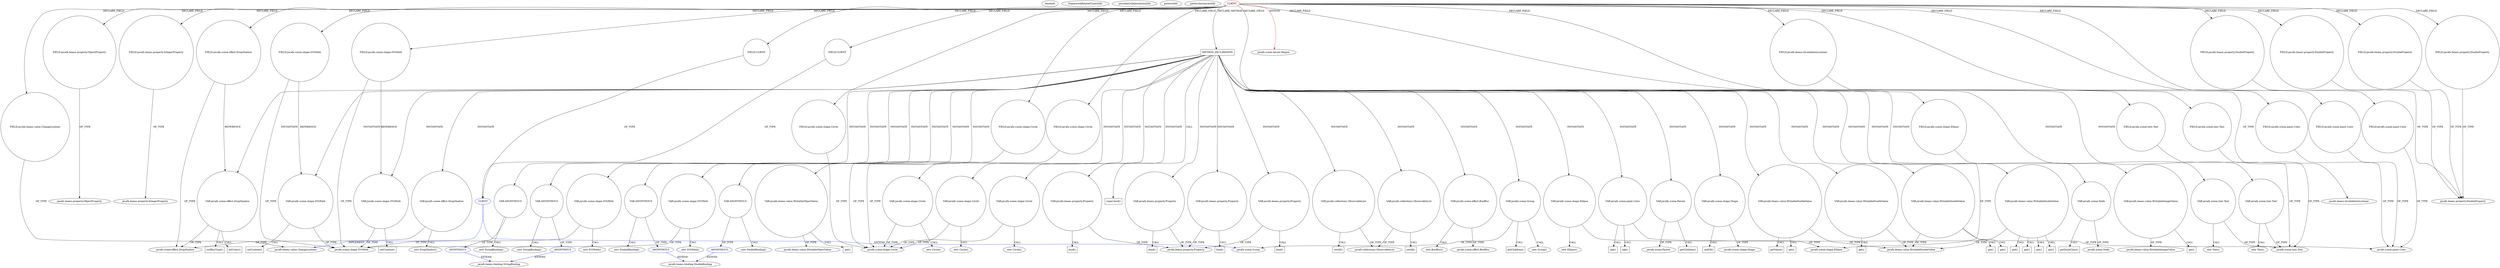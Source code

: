 digraph {
baseInfo[graphId=3065,category="pattern",isAnonymous=false,possibleRelation=true]
frameworkRelatedTypesInfo[0="javafx.scene.layout.Region"]
possibleCollaborationsInfo[0="3065~FIELD_TYPE_DECLARATION-FIELD_TYPE_DECLARATION-~javafx.scene.layout.Region ~javafx.scene.Group javafx.beans.value.ChangeListener ~false~false",1="3065~INSTANTIATION-CLIENT_METHOD_DECLARATION-~javafx.scene.layout.Region ~javafx.beans.binding.StringBinding ~false~true",2="3065~INSTANTIATION-CLIENT_METHOD_DECLARATION-~javafx.scene.layout.Region ~javafx.beans.binding.StringBinding ~false~true",3="3065~INSTANTIATION-CLIENT_METHOD_DECLARATION-~javafx.scene.layout.Region ~javafx.beans.binding.DoubleBinding ~false~true",4="3065~INSTANTIATION-CLIENT_METHOD_DECLARATION-~javafx.scene.layout.Region ~javafx.beans.binding.DoubleBinding ~false~true"]
patternInfo[frequency=2.0,patternRootClient=0]
patternInstancesInfo[0="MrLoNee-RadialFx~/MrLoNee-RadialFx/RadialFx-master/src/com/mrlonee/radialfx/thermostat/NestNoCss.java~NestNoCss~985",1="MrLoNee-RadialFx~/MrLoNee-RadialFx/RadialFx-master/src/com/mrlonee/radialfx/thermostat/Nest.java~Nest~992"]
58[label="FIELD:javafx.beans.value.ChangeListener",vertexType="FIELD_DECLARATION",isFrameworkType=false,shape=circle]
25[label="javafx.beans.value.ChangeListener",vertexType="FRAMEWORK_INTERFACE_TYPE",isFrameworkType=false]
0[label="CLIENT",vertexType="ROOT_CLIENT_CLASS_DECLARATION",isFrameworkType=false,color=red]
28[label="FIELD:javafx.scene.shape.Circle",vertexType="FIELD_DECLARATION",isFrameworkType=false,shape=circle]
26[label="FIELD:javafx.scene.shape.Circle",vertexType="FIELD_DECLARATION",isFrameworkType=false,shape=circle]
30[label="FIELD:javafx.scene.shape.Circle",vertexType="FIELD_DECLARATION",isFrameworkType=false,shape=circle]
34[label="FIELD:javafx.scene.shape.Ellipse",vertexType="FIELD_DECLARATION",isFrameworkType=false,shape=circle]
46[label="FIELD:javafx.beans.property.ObjectProperty",vertexType="FIELD_DECLARATION",isFrameworkType=false,shape=circle]
52[label="FIELD:javafx.scene.effect.DropShadow",vertexType="FIELD_DECLARATION",isFrameworkType=false,shape=circle]
38[label="FIELD:javafx.scene.shape.SVGPath",vertexType="FIELD_DECLARATION",isFrameworkType=false,shape=circle]
36[label="FIELD:javafx.scene.shape.SVGPath",vertexType="FIELD_DECLARATION",isFrameworkType=false,shape=circle]
50[label="FIELD:javafx.scene.text.Text",vertexType="FIELD_DECLARATION",isFrameworkType=false,shape=circle]
20[label="FIELD:javafx.scene.text.Text",vertexType="FIELD_DECLARATION",isFrameworkType=false,shape=circle]
56[label="FIELD:CLIENT",vertexType="FIELD_DECLARATION",isFrameworkType=false,shape=circle]
22[label="FIELD:CLIENT",vertexType="FIELD_DECLARATION",isFrameworkType=false,shape=circle]
1[label="javafx.scene.layout.Region",vertexType="FRAMEWORK_CLASS_TYPE",isFrameworkType=false]
27[label="javafx.scene.shape.Circle",vertexType="FRAMEWORK_CLASS_TYPE",isFrameworkType=false]
131[label="VAR:javafx.scene.shape.Circle",vertexType="VARIABLE_EXPRESION",isFrameworkType=false,shape=circle]
121[label="VAR:javafx.scene.shape.Circle",vertexType="VARIABLE_EXPRESION",isFrameworkType=false,shape=circle]
102[label="VAR:javafx.scene.shape.Circle",vertexType="VARIABLE_EXPRESION",isFrameworkType=false,shape=circle]
37[label="javafx.scene.shape.SVGPath",vertexType="FRAMEWORK_CLASS_TYPE",isFrameworkType=false]
120[label="new Circle()",vertexType="CONSTRUCTOR_CALL",isFrameworkType=false]
130[label="new Circle()",vertexType="CONSTRUCTOR_CALL",isFrameworkType=false]
101[label="new Circle()",vertexType="CONSTRUCTOR_CALL",isFrameworkType=false]
110[label="VAR:javafx.scene.effect.DropShadow",vertexType="VARIABLE_EXPRESION",isFrameworkType=false,shape=circle]
111[label="setBlurType()",vertexType="INSIDE_CALL",isFrameworkType=false,shape=box]
53[label="javafx.scene.effect.DropShadow",vertexType="FRAMEWORK_CLASS_TYPE",isFrameworkType=false]
108[label="VAR:javafx.scene.effect.DropShadow",vertexType="VARIABLE_EXPRESION",isFrameworkType=false,shape=circle]
107[label="new DropShadow()",vertexType="CONSTRUCTOR_CALL",isFrameworkType=false]
48[label="FIELD:javafx.beans.property.IntegerProperty",vertexType="FIELD_DECLARATION",isFrameworkType=false,shape=circle]
100[label="METHOD_DECLARATION",vertexType="CLIENT_METHOD_DECLARATION",isFrameworkType=false,shape=box]
193[label="super.bind()",vertexType="SUPER_CALL",isFrameworkType=false,shape=box]
259[label="VAR:javafx.scene.text.Text",vertexType="VARIABLE_EXPRESION",isFrameworkType=false,shape=circle]
226[label="VAR:javafx.scene.text.Text",vertexType="VARIABLE_EXPRESION",isFrameworkType=false,shape=circle]
299[label="VAR:javafx.scene.effect.BoxBlur",vertexType="VARIABLE_EXPRESION",isFrameworkType=false,shape=circle]
115[label="VAR:javafx.scene.paint.Color",vertexType="VARIABLE_EXPRESION",isFrameworkType=false,shape=circle]
3[label="javafx.scene.paint.Color",vertexType="FRAMEWORK_CLASS_TYPE",isFrameworkType=false]
179[label="VAR:javafx.scene.Group",vertexType="VARIABLE_EXPRESION",isFrameworkType=false,shape=circle]
188[label="getChildren()",vertexType="INSIDE_CALL",isFrameworkType=false,shape=box]
306[label="VAR:javafx.scene.Parent",vertexType="VARIABLE_EXPRESION",isFrameworkType=false,shape=circle]
307[label="getChildren()",vertexType="INSIDE_CALL",isFrameworkType=false,shape=box]
308[label="javafx.scene.Parent",vertexType="FRAMEWORK_CLASS_TYPE",isFrameworkType=false]
178[label="new Group()",vertexType="CONSTRUCTOR_CALL",isFrameworkType=false]
141[label="VAR:javafx.scene.shape.Shape",vertexType="VARIABLE_EXPRESION",isFrameworkType=false,shape=circle]
49[label="javafx.beans.property.IntegerProperty",vertexType="FRAMEWORK_CLASS_TYPE",isFrameworkType=false]
298[label="new BoxBlur()",vertexType="CONSTRUCTOR_CALL",isFrameworkType=false]
215[label="VAR:javafx.beans.value.WritableDoubleValue",vertexType="VARIABLE_EXPRESION",isFrameworkType=false,shape=circle]
197[label="VAR:javafx.beans.value.WritableDoubleValue",vertexType="VARIABLE_EXPRESION",isFrameworkType=false,shape=circle]
202[label="VAR:javafx.beans.value.WritableDoubleValue",vertexType="VARIABLE_EXPRESION",isFrameworkType=false,shape=circle]
194[label="VAR:javafx.beans.value.WritableDoubleValue",vertexType="VARIABLE_EXPRESION",isFrameworkType=false,shape=circle]
35[label="javafx.scene.shape.Ellipse",vertexType="FRAMEWORK_CLASS_TYPE",isFrameworkType=false]
219[label="get()",vertexType="INSIDE_CALL",isFrameworkType=false,shape=box]
214[label="get()",vertexType="INSIDE_CALL",isFrameworkType=false,shape=box]
203[label="get()",vertexType="INSIDE_CALL",isFrameworkType=false,shape=box]
198[label="get()",vertexType="INSIDE_CALL",isFrameworkType=false,shape=box]
195[label="get()",vertexType="INSIDE_CALL",isFrameworkType=false,shape=box]
221[label="get()",vertexType="INSIDE_CALL",isFrameworkType=false,shape=box]
216[label="get()",vertexType="INSIDE_CALL",isFrameworkType=false,shape=box]
201[label="get()",vertexType="INSIDE_CALL",isFrameworkType=false,shape=box]
24[label="javafx.scene.Group",vertexType="FRAMEWORK_CLASS_TYPE",isFrameworkType=false]
23[label="CLIENT",vertexType="REFERENCE_CLIENT_CLASS_DECLARATION",isFrameworkType=false,color=blue]
184[label="VAR:javafx.scene.Node",vertexType="VARIABLE_EXPRESION",isFrameworkType=false,shape=circle]
186[label="javafx.scene.Node",vertexType="FRAMEWORK_CLASS_TYPE",isFrameworkType=false]
280[label="VAR:javafx.beans.value.WritableIntegerValue",vertexType="VARIABLE_EXPRESION",isFrameworkType=false,shape=circle]
282[label="javafx.beans.value.WritableIntegerValue",vertexType="FRAMEWORK_INTERFACE_TYPE",isFrameworkType=false]
281[label="get()",vertexType="INSIDE_CALL",isFrameworkType=false,shape=box]
106[label="javafx.scene.shape.Shape",vertexType="FRAMEWORK_CLASS_TYPE",isFrameworkType=false]
258[label="new Text()",vertexType="CONSTRUCTOR_CALL",isFrameworkType=false]
225[label="new Text()",vertexType="CONSTRUCTOR_CALL",isFrameworkType=false]
244[label="VAR:ANONYMOUS",vertexType="VARIABLE_EXPRESION",isFrameworkType=false,shape=circle]
245[label="ANONYMOUS",vertexType="REFERENCE_ANONYMOUS_DECLARATION",isFrameworkType=false,color=blue]
276[label="VAR:ANONYMOUS",vertexType="VARIABLE_EXPRESION",isFrameworkType=false,shape=circle]
277[label="ANONYMOUS",vertexType="REFERENCE_ANONYMOUS_DECLARATION",isFrameworkType=false,color=blue]
209[label="VAR:ANONYMOUS",vertexType="VARIABLE_EXPRESION",isFrameworkType=false,shape=circle]
210[label="ANONYMOUS",vertexType="REFERENCE_ANONYMOUS_DECLARATION",isFrameworkType=false,color=blue]
275[label="new StringBinding()",vertexType="CONSTRUCTOR_CALL",isFrameworkType=false]
190[label="VAR:ANONYMOUS",vertexType="VARIABLE_EXPRESION",isFrameworkType=false,shape=circle]
191[label="ANONYMOUS",vertexType="REFERENCE_ANONYMOUS_DECLARATION",isFrameworkType=false,color=blue]
192[label="javafx.beans.binding.DoubleBinding",vertexType="FRAMEWORK_CLASS_TYPE",isFrameworkType=false]
243[label="new StringBinding()",vertexType="CONSTRUCTOR_CALL",isFrameworkType=false]
185[label="getStyleClass()",vertexType="INSIDE_CALL",isFrameworkType=false,shape=box]
246[label="javafx.beans.binding.StringBinding",vertexType="FRAMEWORK_CLASS_TYPE",isFrameworkType=false]
295[label="rgb()",vertexType="INSIDE_CALL",isFrameworkType=false,shape=box]
116[label="rgb()",vertexType="INSIDE_CALL",isFrameworkType=false,shape=box]
142[label="setFill()",vertexType="INSIDE_CALL",isFrameworkType=false,shape=box]
252[label="getValue()",vertexType="INSIDE_CALL",isFrameworkType=false,shape=box]
289[label="VAR:javafx.scene.shape.Ellipse",vertexType="VARIABLE_EXPRESION",isFrameworkType=false,shape=circle]
288[label="new Ellipse()",vertexType="CONSTRUCTOR_CALL",isFrameworkType=false]
196[label="javafx.beans.value.WritableDoubleValue",vertexType="FRAMEWORK_INTERFACE_TYPE",isFrameworkType=false]
300[label="javafx.scene.effect.BoxBlur",vertexType="FRAMEWORK_CLASS_TYPE",isFrameworkType=false]
248[label="VAR:javafx.beans.value.WritableObjectValue",vertexType="VARIABLE_EXPRESION",isFrameworkType=false,shape=circle]
250[label="javafx.beans.value.WritableObjectValue",vertexType="FRAMEWORK_INTERFACE_TYPE",isFrameworkType=false]
283[label="VAR:javafx.beans.property.Property",vertexType="VARIABLE_EXPRESION",isFrameworkType=false,shape=circle]
284[label="bind()",vertexType="INSIDE_CALL",isFrameworkType=false,shape=box]
207[label="javafx.beans.property.Property",vertexType="FRAMEWORK_INTERFACE_TYPE",isFrameworkType=false]
253[label="VAR:javafx.beans.property.Property",vertexType="VARIABLE_EXPRESION",isFrameworkType=false,shape=circle]
254[label="bind()",vertexType="INSIDE_CALL",isFrameworkType=false,shape=box]
205[label="VAR:javafx.beans.property.Property",vertexType="VARIABLE_EXPRESION",isFrameworkType=false,shape=circle]
206[label="bind()",vertexType="INSIDE_CALL",isFrameworkType=false,shape=box]
222[label="VAR:javafx.beans.property.Property",vertexType="VARIABLE_EXPRESION",isFrameworkType=false,shape=circle]
223[label="bind()",vertexType="INSIDE_CALL",isFrameworkType=false,shape=box]
40[label="FIELD:javafx.beans.InvalidationListener",vertexType="FIELD_DECLARATION",isFrameworkType=false,shape=circle]
41[label="javafx.beans.InvalidationListener",vertexType="FRAMEWORK_INTERFACE_TYPE",isFrameworkType=false]
47[label="javafx.beans.property.ObjectProperty",vertexType="FRAMEWORK_CLASS_TYPE",isFrameworkType=false]
21[label="javafx.scene.text.Text",vertexType="FRAMEWORK_CLASS_TYPE",isFrameworkType=false]
149[label="VAR:javafx.scene.shape.SVGPath",vertexType="VARIABLE_EXPRESION",isFrameworkType=false,shape=circle]
150[label="setContent()",vertexType="INSIDE_CALL",isFrameworkType=false,shape=box]
165[label="VAR:javafx.scene.shape.SVGPath",vertexType="VARIABLE_EXPRESION",isFrameworkType=false,shape=circle]
166[label="setContent()",vertexType="INSIDE_CALL",isFrameworkType=false,shape=box]
147[label="VAR:javafx.scene.shape.SVGPath",vertexType="VARIABLE_EXPRESION",isFrameworkType=false,shape=circle]
146[label="new SVGPath()",vertexType="CONSTRUCTOR_CALL",isFrameworkType=false]
163[label="VAR:javafx.scene.shape.SVGPath",vertexType="VARIABLE_EXPRESION",isFrameworkType=false,shape=circle]
162[label="new SVGPath()",vertexType="CONSTRUCTOR_CALL",isFrameworkType=false]
2[label="FIELD:javafx.scene.paint.Color",vertexType="FIELD_DECLARATION",isFrameworkType=false,shape=circle]
14[label="FIELD:javafx.scene.paint.Color",vertexType="FIELD_DECLARATION",isFrameworkType=false,shape=circle]
16[label="FIELD:javafx.scene.paint.Color",vertexType="FIELD_DECLARATION",isFrameworkType=false,shape=circle]
181[label="VAR:javafx.collections.ObservableList",vertexType="VARIABLE_EXPRESION",isFrameworkType=false,shape=circle]
183[label="javafx.collections.ObservableList",vertexType="FRAMEWORK_INTERFACE_TYPE",isFrameworkType=false]
182[label="setAll()",vertexType="INSIDE_CALL",isFrameworkType=false,shape=box]
303[label="VAR:javafx.collections.ObservableList",vertexType="VARIABLE_EXPRESION",isFrameworkType=false,shape=circle]
304[label="setAll()",vertexType="INSIDE_CALL",isFrameworkType=false,shape=box]
114[label="setColor()",vertexType="INSIDE_CALL",isFrameworkType=false,shape=box]
54[label="FIELD:javafx.beans.property.DoubleProperty",vertexType="FIELD_DECLARATION",isFrameworkType=false,shape=circle]
44[label="FIELD:javafx.beans.property.DoubleProperty",vertexType="FIELD_DECLARATION",isFrameworkType=false,shape=circle]
18[label="FIELD:javafx.beans.property.DoubleProperty",vertexType="FIELD_DECLARATION",isFrameworkType=false,shape=circle]
42[label="FIELD:javafx.beans.property.DoubleProperty",vertexType="FIELD_DECLARATION",isFrameworkType=false,shape=circle]
189[label="new DoubleBinding()",vertexType="CONSTRUCTOR_CALL",isFrameworkType=false]
208[label="new DoubleBinding()",vertexType="CONSTRUCTOR_CALL",isFrameworkType=false]
249[label="get()",vertexType="INSIDE_CALL",isFrameworkType=false,shape=box]
19[label="javafx.beans.property.DoubleProperty",vertexType="FRAMEWORK_CLASS_TYPE",isFrameworkType=false]
52->53[label="OF_TYPE"]
115->116[label="CALL"]
100->215[label="INSTANTIATE"]
179->24[label="OF_TYPE"]
147->146[label="CALL"]
0->40[label="DECLARE_FIELD"]
209->210[label="OF_TYPE"]
0->30[label="DECLARE_FIELD"]
259->258[label="CALL"]
100->179[label="INSTANTIATE"]
141->106[label="OF_TYPE"]
100->102[label="INSTANTIATE"]
100->205[label="INSTANTIATE"]
163->162[label="CALL"]
100->283[label="INSTANTIATE"]
179->188[label="CALL"]
197->198[label="CALL"]
165->166[label="CALL"]
303->183[label="OF_TYPE"]
210->192[label="EXTEND",color=blue]
52->110[label="REFERENCE"]
280->281[label="CALL"]
0->46[label="DECLARE_FIELD"]
38->37[label="OF_TYPE"]
108->107[label="CALL"]
276->275[label="CALL"]
100->280[label="INSTANTIATE"]
280->282[label="OF_TYPE"]
289->288[label="CALL"]
0->42[label="DECLARE_FIELD"]
0->50[label="DECLARE_FIELD"]
102->101[label="CALL"]
194->201[label="CALL"]
149->150[label="CALL"]
100->165[label="INSTANTIATE"]
100->222[label="INSTANTIATE"]
276->277[label="OF_TYPE"]
36->149[label="REFERENCE"]
30->27[label="OF_TYPE"]
23->24[label="EXTEND",color=blue]
50->21[label="OF_TYPE"]
0->36[label="DECLARE_FIELD"]
303->304[label="CALL"]
100->197[label="INSTANTIATE"]
222->223[label="CALL"]
253->254[label="CALL"]
277->246[label="EXTEND",color=blue]
299->298[label="CALL"]
44->19[label="OF_TYPE"]
100->244[label="INSTANTIATE"]
100->306[label="INSTANTIATE"]
205->206[label="CALL"]
2->3[label="OF_TYPE"]
0->14[label="DECLARE_FIELD"]
0->44[label="DECLARE_FIELD"]
100->181[label="INSTANTIATE"]
14->3[label="OF_TYPE"]
100->184[label="INSTANTIATE"]
100->194[label="INSTANTIATE"]
190->189[label="CALL"]
184->185[label="CALL"]
36->37[label="OF_TYPE"]
48->49[label="OF_TYPE"]
202->196[label="OF_TYPE"]
248->249[label="CALL"]
40->41[label="OF_TYPE"]
100->110[label="INSTANTIATE"]
248->250[label="OF_TYPE"]
253->207[label="OF_TYPE"]
0->56[label="DECLARE_FIELD"]
100->149[label="INSTANTIATE"]
0->20[label="DECLARE_FIELD"]
141->142[label="CALL"]
299->300[label="OF_TYPE"]
0->26[label="DECLARE_FIELD"]
102->27[label="OF_TYPE"]
202->221[label="CALL"]
23->25[label="IMPLEMENT",color=blue]
46->47[label="OF_TYPE"]
100->259[label="INSTANTIATE"]
215->216[label="CALL"]
194->214[label="CALL"]
100->108[label="INSTANTIATE"]
181->183[label="OF_TYPE"]
56->23[label="OF_TYPE"]
165->37[label="OF_TYPE"]
108->53[label="OF_TYPE"]
226->225[label="CALL"]
26->27[label="OF_TYPE"]
16->3[label="OF_TYPE"]
181->182[label="CALL"]
38->165[label="REFERENCE"]
100->193[label="CALL"]
306->308[label="OF_TYPE"]
0->52[label="DECLARE_FIELD"]
147->37[label="OF_TYPE"]
100->141[label="INSTANTIATE"]
115->295[label="CALL"]
0->54[label="DECLARE_FIELD"]
149->37[label="OF_TYPE"]
245->246[label="EXTEND",color=blue]
222->207[label="OF_TYPE"]
215->252[label="CALL"]
121->27[label="OF_TYPE"]
100->115[label="INSTANTIATE"]
100->190[label="INSTANTIATE"]
100->276[label="INSTANTIATE"]
0->58[label="DECLARE_FIELD"]
100->147[label="INSTANTIATE"]
194->195[label="CALL"]
131->27[label="OF_TYPE"]
0->22[label="DECLARE_FIELD"]
100->299[label="INSTANTIATE"]
194->219[label="CALL"]
0->38[label="DECLARE_FIELD"]
34->35[label="OF_TYPE"]
100->226[label="INSTANTIATE"]
202->203[label="CALL"]
191->192[label="EXTEND",color=blue]
110->114[label="CALL"]
226->21[label="OF_TYPE"]
0->28[label="DECLARE_FIELD"]
110->53[label="OF_TYPE"]
100->131[label="INSTANTIATE"]
115->3[label="OF_TYPE"]
0->16[label="DECLARE_FIELD"]
244->243[label="CALL"]
100->303[label="INSTANTIATE"]
283->207[label="OF_TYPE"]
20->21[label="OF_TYPE"]
121->120[label="CALL"]
0->34[label="DECLARE_FIELD"]
283->284[label="CALL"]
306->307[label="CALL"]
194->196[label="OF_TYPE"]
100->121[label="INSTANTIATE"]
100->163[label="INSTANTIATE"]
0->18[label="DECLARE_FIELD"]
163->37[label="OF_TYPE"]
215->196[label="OF_TYPE"]
54->19[label="OF_TYPE"]
197->196[label="OF_TYPE"]
0->1[label="EXTEND",color=red]
100->248[label="INSTANTIATE"]
205->207[label="OF_TYPE"]
42->19[label="OF_TYPE"]
100->253[label="INSTANTIATE"]
259->21[label="OF_TYPE"]
179->178[label="CALL"]
190->191[label="OF_TYPE"]
209->208[label="CALL"]
100->209[label="INSTANTIATE"]
110->111[label="CALL"]
0->2[label="DECLARE_FIELD"]
0->48[label="DECLARE_FIELD"]
18->19[label="OF_TYPE"]
0->100[label="DECLARE_METHOD"]
131->130[label="CALL"]
58->25[label="OF_TYPE"]
100->202[label="INSTANTIATE"]
184->186[label="OF_TYPE"]
28->27[label="OF_TYPE"]
22->23[label="OF_TYPE"]
100->289[label="INSTANTIATE"]
289->35[label="OF_TYPE"]
244->245[label="OF_TYPE"]
}
